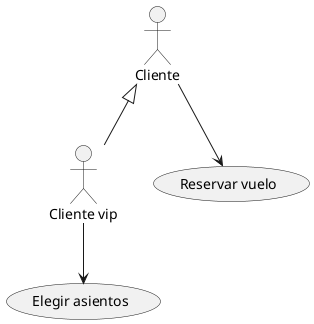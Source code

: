 @startuml

:Cliente: as c
:Cliente vip: as cv

(Reservar vuelo) as rv
(Elegir asientos) as es

c <|-- cv
c-->rv
cv-->es
@enduml